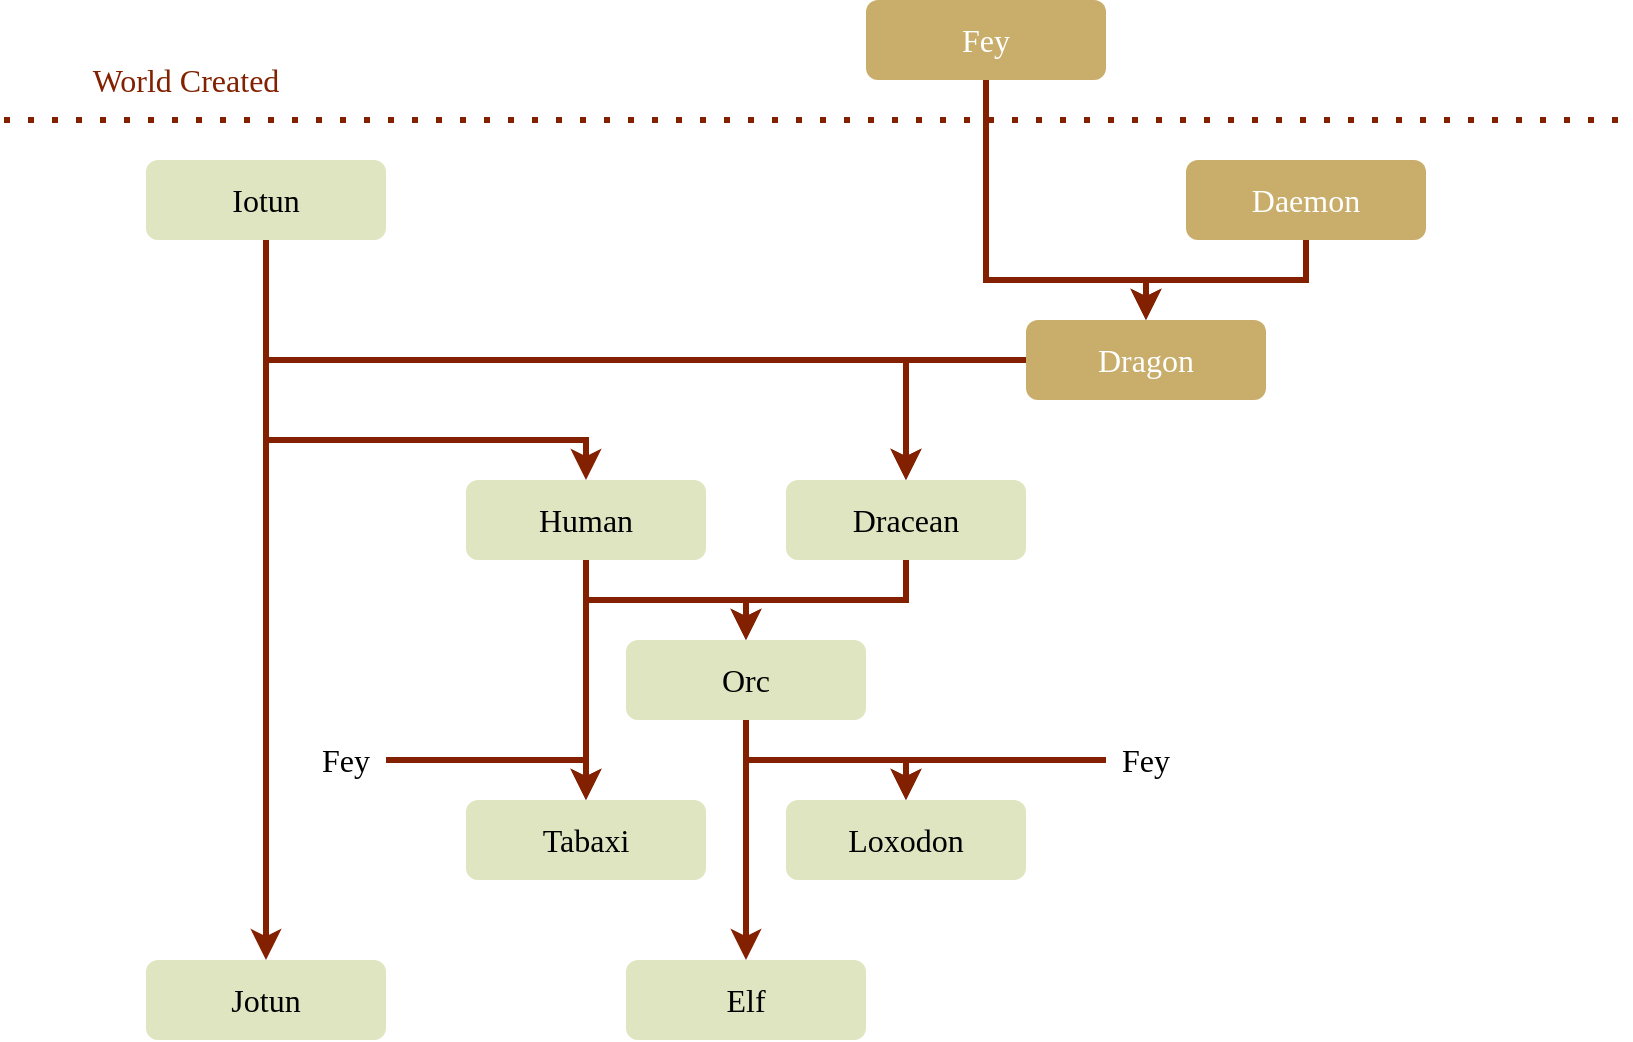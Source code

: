 <mxfile version="20.5.1" type="device"><diagram id="C5RBs43oDa-KdzZeNtuy" name="Page-1"><mxGraphModel dx="1422" dy="747" grid="1" gridSize="10" guides="1" tooltips="1" connect="1" arrows="1" fold="1" page="1" pageScale="1" pageWidth="827" pageHeight="1169" math="0" shadow="0"><root><mxCell id="WIyWlLk6GJQsqaUBKTNV-0"/><mxCell id="WIyWlLk6GJQsqaUBKTNV-1" parent="WIyWlLk6GJQsqaUBKTNV-0"/><mxCell id="WIyWlLk6GJQsqaUBKTNV-3" value="Iotun" style="rounded=1;whiteSpace=wrap;html=1;fontSize=16;glass=0;strokeWidth=3;shadow=0;fillColor=#e0e5c1;strokeColor=none;fontColor=default;fontFamily=Alegreya;fontSource=https%3A%2F%2Ffonts.googleapis.com%2Fcss%3Ffamily%3DAlegreya;" parent="WIyWlLk6GJQsqaUBKTNV-1" vertex="1"><mxGeometry x="80" y="200" width="120" height="40" as="geometry"/></mxCell><mxCell id="3AdanOD_-zNJlKWpVFcU-0" value="Jotun" style="rounded=1;whiteSpace=wrap;html=1;fontSize=16;glass=0;strokeWidth=3;shadow=0;fillColor=#e0e5c1;strokeColor=none;fontColor=default;fontFamily=Alegreya;fontSource=https%3A%2F%2Ffonts.googleapis.com%2Fcss%3Ffamily%3DAlegreya;" vertex="1" parent="WIyWlLk6GJQsqaUBKTNV-1"><mxGeometry x="80" y="600" width="120" height="40" as="geometry"/></mxCell><mxCell id="3AdanOD_-zNJlKWpVFcU-1" value="Dracean" style="rounded=1;whiteSpace=wrap;html=1;fontSize=16;glass=0;strokeWidth=3;shadow=0;fillColor=#e0e5c1;fontColor=default;strokeColor=none;fontFamily=Alegreya;fontSource=https%3A%2F%2Ffonts.googleapis.com%2Fcss%3Ffamily%3DAlegreya;" vertex="1" parent="WIyWlLk6GJQsqaUBKTNV-1"><mxGeometry x="400" y="360" width="120" height="40" as="geometry"/></mxCell><mxCell id="3AdanOD_-zNJlKWpVFcU-2" value="Human" style="rounded=1;whiteSpace=wrap;html=1;fontSize=16;glass=0;strokeWidth=3;shadow=0;strokeColor=none;fillColor=#e0e5c1;fontColor=default;fontFamily=Alegreya;fontSource=https%3A%2F%2Ffonts.googleapis.com%2Fcss%3Ffamily%3DAlegreya;" vertex="1" parent="WIyWlLk6GJQsqaUBKTNV-1"><mxGeometry x="240" y="360" width="120" height="40" as="geometry"/></mxCell><mxCell id="3AdanOD_-zNJlKWpVFcU-27" style="edgeStyle=orthogonalEdgeStyle;rounded=0;orthogonalLoop=1;jettySize=auto;html=1;strokeColor=#822000;fontFamily=Alegreya;fontSource=https%3A%2F%2Ffonts.googleapis.com%2Fcss%3Ffamily%3DAlegreya;fontSize=16;strokeWidth=3;" edge="1" parent="WIyWlLk6GJQsqaUBKTNV-1" source="3AdanOD_-zNJlKWpVFcU-5" target="3AdanOD_-zNJlKWpVFcU-1"><mxGeometry relative="1" as="geometry"><Array as="points"><mxPoint x="460" y="300"/></Array></mxGeometry></mxCell><mxCell id="3AdanOD_-zNJlKWpVFcU-7" value="Fey" style="rounded=1;whiteSpace=wrap;html=1;fontSize=16;glass=0;strokeWidth=3;shadow=0;fillColor=#c9ad6a;strokeColor=none;fillStyle=auto;fontFamily=Alegreya;fontSource=https%3A%2F%2Ffonts.googleapis.com%2Fcss%3Ffamily%3DAlegreya;fontColor=#FFFFFF;" vertex="1" parent="WIyWlLk6GJQsqaUBKTNV-1"><mxGeometry x="440" y="120" width="120" height="40" as="geometry"/></mxCell><mxCell id="3AdanOD_-zNJlKWpVFcU-8" value="Daemon" style="rounded=1;whiteSpace=wrap;html=1;fontSize=16;glass=0;strokeWidth=3;shadow=0;fillColor=#c9ad6a;fontColor=#FFFFFF;strokeColor=none;fontFamily=Alegreya;fontSource=https%3A%2F%2Ffonts.googleapis.com%2Fcss%3Ffamily%3DAlegreya;" vertex="1" parent="WIyWlLk6GJQsqaUBKTNV-1"><mxGeometry x="600" y="200" width="120" height="40" as="geometry"/></mxCell><mxCell id="3AdanOD_-zNJlKWpVFcU-11" value="Orc" style="rounded=1;whiteSpace=wrap;html=1;fontSize=16;glass=0;strokeWidth=3;shadow=0;fillColor=#e0e5c1;strokeColor=none;fontColor=default;fontFamily=Alegreya;fontSource=https%3A%2F%2Ffonts.googleapis.com%2Fcss%3Ffamily%3DAlegreya;" vertex="1" parent="WIyWlLk6GJQsqaUBKTNV-1"><mxGeometry x="320" y="440" width="120" height="40" as="geometry"/></mxCell><mxCell id="3AdanOD_-zNJlKWpVFcU-14" value="Elf" style="rounded=1;whiteSpace=wrap;html=1;fontSize=16;glass=0;strokeWidth=3;shadow=0;fillColor=#e0e5c1;strokeColor=none;fontColor=default;fontFamily=Alegreya;fontSource=https%3A%2F%2Ffonts.googleapis.com%2Fcss%3Ffamily%3DAlegreya;" vertex="1" parent="WIyWlLk6GJQsqaUBKTNV-1"><mxGeometry x="320" y="600" width="120" height="40" as="geometry"/></mxCell><mxCell id="3AdanOD_-zNJlKWpVFcU-16" value="Fey" style="rounded=1;whiteSpace=wrap;html=1;fontSize=16;glass=0;strokeWidth=3;shadow=0;fillColor=none;strokeColor=none;fillStyle=auto;fontFamily=Alegreya;fontSource=https%3A%2F%2Ffonts.googleapis.com%2Fcss%3Ffamily%3DAlegreya;" vertex="1" parent="WIyWlLk6GJQsqaUBKTNV-1"><mxGeometry x="560" y="480" width="40" height="40" as="geometry"/></mxCell><mxCell id="3AdanOD_-zNJlKWpVFcU-18" value="Loxodon" style="rounded=1;whiteSpace=wrap;html=1;fontSize=16;glass=0;strokeWidth=3;shadow=0;fillColor=#e0e5c1;strokeColor=none;fontColor=default;fontFamily=Alegreya;fontSource=https%3A%2F%2Ffonts.googleapis.com%2Fcss%3Ffamily%3DAlegreya;" vertex="1" parent="WIyWlLk6GJQsqaUBKTNV-1"><mxGeometry x="400" y="520" width="120" height="40" as="geometry"/></mxCell><mxCell id="3AdanOD_-zNJlKWpVFcU-21" value="Tabaxi" style="rounded=1;whiteSpace=wrap;html=1;fontSize=16;glass=0;strokeWidth=3;shadow=0;fillColor=#e0e5c1;strokeColor=none;fontColor=default;fontFamily=Alegreya;fontSource=https%3A%2F%2Ffonts.googleapis.com%2Fcss%3Ffamily%3DAlegreya;" vertex="1" parent="WIyWlLk6GJQsqaUBKTNV-1"><mxGeometry x="240" y="520" width="120" height="40" as="geometry"/></mxCell><mxCell id="3AdanOD_-zNJlKWpVFcU-23" value="Fey" style="rounded=1;whiteSpace=wrap;html=1;fontSize=16;glass=0;strokeWidth=3;shadow=0;fillColor=none;strokeColor=none;fillStyle=auto;fontFamily=Alegreya;fontSource=https%3A%2F%2Ffonts.googleapis.com%2Fcss%3Ffamily%3DAlegreya;" vertex="1" parent="WIyWlLk6GJQsqaUBKTNV-1"><mxGeometry x="160" y="480" width="40" height="40" as="geometry"/></mxCell><mxCell id="3AdanOD_-zNJlKWpVFcU-28" value="" style="endArrow=none;dashed=1;html=1;dashPattern=1 3;strokeWidth=3;rounded=0;fontColor=none;noLabel=1;labelBackgroundColor=none;strokeColor=#822000;" edge="1" parent="WIyWlLk6GJQsqaUBKTNV-1"><mxGeometry width="50" height="50" relative="1" as="geometry"><mxPoint x="9" y="180" as="sourcePoint"/><mxPoint x="820" y="180" as="targetPoint"/></mxGeometry></mxCell><mxCell id="3AdanOD_-zNJlKWpVFcU-5" value="Dragon" style="rounded=1;whiteSpace=wrap;html=1;fontSize=16;glass=0;strokeWidth=3;shadow=0;strokeColor=none;fillColor=#c9ad6a;fontFamily=Alegreya;fontSource=https%3A%2F%2Ffonts.googleapis.com%2Fcss%3Ffamily%3DAlegreya;fontColor=#FFFFFF;" vertex="1" parent="WIyWlLk6GJQsqaUBKTNV-1"><mxGeometry x="520" y="280" width="120" height="40" as="geometry"/></mxCell><mxCell id="3AdanOD_-zNJlKWpVFcU-3" value="" style="edgeStyle=orthogonalEdgeStyle;rounded=0;orthogonalLoop=1;jettySize=auto;html=1;strokeColor=#822000;fontFamily=Alegreya;fontSource=https%3A%2F%2Ffonts.googleapis.com%2Fcss%3Ffamily%3DAlegreya;fontSize=16;strokeWidth=3;" edge="1" parent="WIyWlLk6GJQsqaUBKTNV-1" source="WIyWlLk6GJQsqaUBKTNV-3" target="3AdanOD_-zNJlKWpVFcU-1"><mxGeometry relative="1" as="geometry"><Array as="points"><mxPoint x="140" y="300"/><mxPoint x="460" y="300"/></Array></mxGeometry></mxCell><mxCell id="3AdanOD_-zNJlKWpVFcU-4" style="edgeStyle=orthogonalEdgeStyle;rounded=0;orthogonalLoop=1;jettySize=auto;html=1;strokeColor=#822000;fontFamily=Alegreya;fontSource=https%3A%2F%2Ffonts.googleapis.com%2Fcss%3Ffamily%3DAlegreya;fontSize=16;strokeWidth=3;" edge="1" parent="WIyWlLk6GJQsqaUBKTNV-1" source="WIyWlLk6GJQsqaUBKTNV-3" target="3AdanOD_-zNJlKWpVFcU-0"><mxGeometry relative="1" as="geometry"/></mxCell><mxCell id="3AdanOD_-zNJlKWpVFcU-26" style="edgeStyle=orthogonalEdgeStyle;rounded=0;orthogonalLoop=1;jettySize=auto;html=1;entryX=0.5;entryY=0;entryDx=0;entryDy=0;strokeColor=#822000;fontFamily=Alegreya;fontSource=https%3A%2F%2Ffonts.googleapis.com%2Fcss%3Ffamily%3DAlegreya;fontSize=16;strokeWidth=3;" edge="1" parent="WIyWlLk6GJQsqaUBKTNV-1" source="WIyWlLk6GJQsqaUBKTNV-3" target="3AdanOD_-zNJlKWpVFcU-2"><mxGeometry relative="1" as="geometry"><Array as="points"><mxPoint x="140" y="340"/><mxPoint x="300" y="340"/></Array></mxGeometry></mxCell><mxCell id="3AdanOD_-zNJlKWpVFcU-25" style="edgeStyle=orthogonalEdgeStyle;rounded=0;orthogonalLoop=1;jettySize=auto;html=1;strokeColor=#822000;fontFamily=Alegreya;fontSource=https%3A%2F%2Ffonts.googleapis.com%2Fcss%3Ffamily%3DAlegreya;fontSize=16;strokeWidth=3;" edge="1" parent="WIyWlLk6GJQsqaUBKTNV-1" source="3AdanOD_-zNJlKWpVFcU-1" target="3AdanOD_-zNJlKWpVFcU-11"><mxGeometry relative="1" as="geometry"/></mxCell><mxCell id="3AdanOD_-zNJlKWpVFcU-12" style="edgeStyle=orthogonalEdgeStyle;rounded=0;orthogonalLoop=1;jettySize=auto;html=1;strokeColor=#822000;fontFamily=Alegreya;fontSource=https%3A%2F%2Ffonts.googleapis.com%2Fcss%3Ffamily%3DAlegreya;fontSize=16;strokeWidth=3;" edge="1" parent="WIyWlLk6GJQsqaUBKTNV-1" source="3AdanOD_-zNJlKWpVFcU-2" target="3AdanOD_-zNJlKWpVFcU-11"><mxGeometry relative="1" as="geometry"/></mxCell><mxCell id="3AdanOD_-zNJlKWpVFcU-22" style="edgeStyle=orthogonalEdgeStyle;rounded=0;orthogonalLoop=1;jettySize=auto;html=1;strokeColor=#822000;fontFamily=Alegreya;fontSource=https%3A%2F%2Ffonts.googleapis.com%2Fcss%3Ffamily%3DAlegreya;fontSize=16;strokeWidth=3;" edge="1" parent="WIyWlLk6GJQsqaUBKTNV-1" source="3AdanOD_-zNJlKWpVFcU-2" target="3AdanOD_-zNJlKWpVFcU-21"><mxGeometry relative="1" as="geometry"/></mxCell><mxCell id="3AdanOD_-zNJlKWpVFcU-9" style="edgeStyle=orthogonalEdgeStyle;rounded=0;orthogonalLoop=1;jettySize=auto;html=1;strokeColor=#822000;fontFamily=Alegreya;fontSource=https%3A%2F%2Ffonts.googleapis.com%2Fcss%3Ffamily%3DAlegreya;fontSize=16;strokeWidth=3;" edge="1" parent="WIyWlLk6GJQsqaUBKTNV-1" source="3AdanOD_-zNJlKWpVFcU-7" target="3AdanOD_-zNJlKWpVFcU-5"><mxGeometry relative="1" as="geometry"><Array as="points"><mxPoint x="500" y="260"/><mxPoint x="580" y="260"/></Array></mxGeometry></mxCell><mxCell id="3AdanOD_-zNJlKWpVFcU-10" style="edgeStyle=orthogonalEdgeStyle;rounded=0;orthogonalLoop=1;jettySize=auto;html=1;strokeColor=#822000;fontFamily=Alegreya;fontSource=https%3A%2F%2Ffonts.googleapis.com%2Fcss%3Ffamily%3DAlegreya;fontSize=16;strokeWidth=3;" edge="1" parent="WIyWlLk6GJQsqaUBKTNV-1" source="3AdanOD_-zNJlKWpVFcU-8" target="3AdanOD_-zNJlKWpVFcU-5"><mxGeometry relative="1" as="geometry"/></mxCell><mxCell id="3AdanOD_-zNJlKWpVFcU-15" style="edgeStyle=orthogonalEdgeStyle;rounded=0;orthogonalLoop=1;jettySize=auto;html=1;strokeColor=#822000;fontFamily=Alegreya;fontSource=https%3A%2F%2Ffonts.googleapis.com%2Fcss%3Ffamily%3DAlegreya;fontSize=16;strokeWidth=3;" edge="1" parent="WIyWlLk6GJQsqaUBKTNV-1" source="3AdanOD_-zNJlKWpVFcU-11" target="3AdanOD_-zNJlKWpVFcU-14"><mxGeometry relative="1" as="geometry"/></mxCell><mxCell id="3AdanOD_-zNJlKWpVFcU-19" style="edgeStyle=orthogonalEdgeStyle;rounded=0;orthogonalLoop=1;jettySize=auto;html=1;strokeColor=#822000;fontFamily=Alegreya;fontSource=https%3A%2F%2Ffonts.googleapis.com%2Fcss%3Ffamily%3DAlegreya;fontSize=16;strokeWidth=3;" edge="1" parent="WIyWlLk6GJQsqaUBKTNV-1" source="3AdanOD_-zNJlKWpVFcU-11" target="3AdanOD_-zNJlKWpVFcU-18"><mxGeometry relative="1" as="geometry"/></mxCell><mxCell id="3AdanOD_-zNJlKWpVFcU-20" style="edgeStyle=orthogonalEdgeStyle;rounded=0;orthogonalLoop=1;jettySize=auto;html=1;entryX=0.5;entryY=0;entryDx=0;entryDy=0;strokeColor=#822000;fontFamily=Alegreya;fontSource=https%3A%2F%2Ffonts.googleapis.com%2Fcss%3Ffamily%3DAlegreya;fontSize=16;strokeWidth=3;" edge="1" parent="WIyWlLk6GJQsqaUBKTNV-1" source="3AdanOD_-zNJlKWpVFcU-16" target="3AdanOD_-zNJlKWpVFcU-18"><mxGeometry relative="1" as="geometry"><mxPoint x="520" y="500" as="targetPoint"/></mxGeometry></mxCell><mxCell id="3AdanOD_-zNJlKWpVFcU-24" style="edgeStyle=orthogonalEdgeStyle;rounded=0;orthogonalLoop=1;jettySize=auto;html=1;entryX=0.5;entryY=0;entryDx=0;entryDy=0;strokeColor=#822000;fontFamily=Alegreya;fontSource=https%3A%2F%2Ffonts.googleapis.com%2Fcss%3Ffamily%3DAlegreya;fontSize=16;strokeWidth=3;" edge="1" parent="WIyWlLk6GJQsqaUBKTNV-1" source="3AdanOD_-zNJlKWpVFcU-23" target="3AdanOD_-zNJlKWpVFcU-21"><mxGeometry relative="1" as="geometry"/></mxCell><mxCell id="3AdanOD_-zNJlKWpVFcU-32" value="World Created" style="rounded=1;whiteSpace=wrap;html=1;fontSize=16;glass=0;strokeWidth=3;shadow=0;fillColor=none;strokeColor=none;fontColor=#822000;fontFamily=Alegreya;fontSource=https%3A%2F%2Ffonts.googleapis.com%2Fcss%3Ffamily%3DAlegreya;" vertex="1" parent="WIyWlLk6GJQsqaUBKTNV-1"><mxGeometry x="40" y="140" width="120" height="40" as="geometry"/></mxCell></root></mxGraphModel></diagram></mxfile>